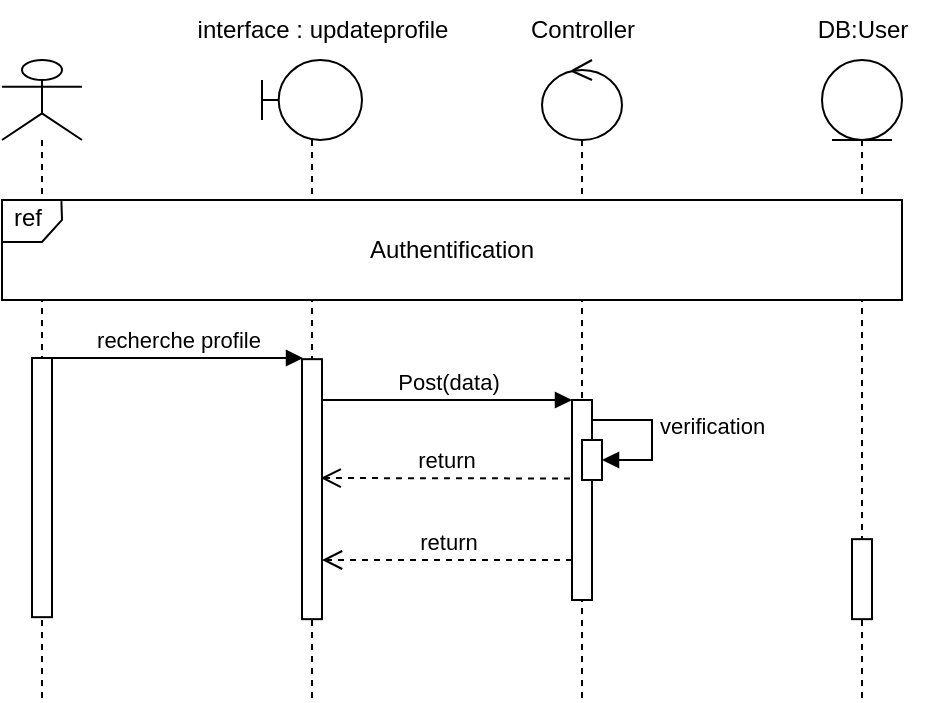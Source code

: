 <mxfile version="21.0.6" type="github">
  <diagram name="Page-1" id="2YBvvXClWsGukQMizWep">
    <mxGraphModel dx="178" dy="92" grid="1" gridSize="10" guides="1" tooltips="1" connect="1" arrows="1" fold="1" page="1" pageScale="1" pageWidth="850" pageHeight="1100" math="0" shadow="0">
      <root>
        <mxCell id="0" />
        <mxCell id="1" parent="0" />
        <mxCell id="p2Yzt20SqLvDjsBAjT_I-1" value="" style="shape=umlLifeline;perimeter=lifelinePerimeter;whiteSpace=wrap;html=1;container=1;dropTarget=0;collapsible=0;recursiveResize=0;outlineConnect=0;portConstraint=eastwest;newEdgeStyle={&quot;edgeStyle&quot;:&quot;elbowEdgeStyle&quot;,&quot;elbow&quot;:&quot;vertical&quot;,&quot;curved&quot;:0,&quot;rounded&quot;:0};participant=umlActor;" vertex="1" parent="1">
          <mxGeometry x="20" y="80" width="40" height="320" as="geometry" />
        </mxCell>
        <mxCell id="p2Yzt20SqLvDjsBAjT_I-2" value="" style="html=1;points=[];perimeter=orthogonalPerimeter;outlineConnect=0;targetShapes=umlLifeline;portConstraint=eastwest;newEdgeStyle={&quot;edgeStyle&quot;:&quot;elbowEdgeStyle&quot;,&quot;elbow&quot;:&quot;vertical&quot;,&quot;curved&quot;:0,&quot;rounded&quot;:0};" vertex="1" parent="p2Yzt20SqLvDjsBAjT_I-1">
          <mxGeometry x="15" y="149" width="10" height="129.58" as="geometry" />
        </mxCell>
        <mxCell id="p2Yzt20SqLvDjsBAjT_I-3" value="" style="shape=umlLifeline;perimeter=lifelinePerimeter;whiteSpace=wrap;html=1;container=1;dropTarget=0;collapsible=0;recursiveResize=0;outlineConnect=0;portConstraint=eastwest;newEdgeStyle={&quot;edgeStyle&quot;:&quot;elbowEdgeStyle&quot;,&quot;elbow&quot;:&quot;vertical&quot;,&quot;curved&quot;:0,&quot;rounded&quot;:0};participant=umlBoundary;" vertex="1" parent="1">
          <mxGeometry x="150" y="80" width="50" height="320" as="geometry" />
        </mxCell>
        <mxCell id="p2Yzt20SqLvDjsBAjT_I-4" value="" style="html=1;points=[];perimeter=orthogonalPerimeter;outlineConnect=0;targetShapes=umlLifeline;portConstraint=eastwest;newEdgeStyle={&quot;edgeStyle&quot;:&quot;elbowEdgeStyle&quot;,&quot;elbow&quot;:&quot;vertical&quot;,&quot;curved&quot;:0,&quot;rounded&quot;:0};" vertex="1" parent="p2Yzt20SqLvDjsBAjT_I-3">
          <mxGeometry x="20" y="149.58" width="10" height="130" as="geometry" />
        </mxCell>
        <mxCell id="p2Yzt20SqLvDjsBAjT_I-7" value="" style="shape=umlLifeline;perimeter=lifelinePerimeter;whiteSpace=wrap;html=1;container=1;dropTarget=0;collapsible=0;recursiveResize=0;outlineConnect=0;portConstraint=eastwest;newEdgeStyle={&quot;edgeStyle&quot;:&quot;elbowEdgeStyle&quot;,&quot;elbow&quot;:&quot;vertical&quot;,&quot;curved&quot;:0,&quot;rounded&quot;:0};participant=umlEntity;" vertex="1" parent="1">
          <mxGeometry x="430" y="80" width="40" height="320" as="geometry" />
        </mxCell>
        <mxCell id="p2Yzt20SqLvDjsBAjT_I-8" value="" style="html=1;points=[];perimeter=orthogonalPerimeter;outlineConnect=0;targetShapes=umlLifeline;portConstraint=eastwest;newEdgeStyle={&quot;edgeStyle&quot;:&quot;elbowEdgeStyle&quot;,&quot;elbow&quot;:&quot;vertical&quot;,&quot;curved&quot;:0,&quot;rounded&quot;:0};" vertex="1" parent="p2Yzt20SqLvDjsBAjT_I-7">
          <mxGeometry x="15" y="239.58" width="10" height="40" as="geometry" />
        </mxCell>
        <mxCell id="p2Yzt20SqLvDjsBAjT_I-9" value="" style="shape=umlLifeline;perimeter=lifelinePerimeter;whiteSpace=wrap;html=1;container=1;dropTarget=0;collapsible=0;recursiveResize=0;outlineConnect=0;portConstraint=eastwest;newEdgeStyle={&quot;edgeStyle&quot;:&quot;elbowEdgeStyle&quot;,&quot;elbow&quot;:&quot;vertical&quot;,&quot;curved&quot;:0,&quot;rounded&quot;:0};participant=umlControl;" vertex="1" parent="1">
          <mxGeometry x="290" y="80" width="40" height="320" as="geometry" />
        </mxCell>
        <mxCell id="p2Yzt20SqLvDjsBAjT_I-10" value="" style="html=1;points=[];perimeter=orthogonalPerimeter;outlineConnect=0;targetShapes=umlLifeline;portConstraint=eastwest;newEdgeStyle={&quot;edgeStyle&quot;:&quot;elbowEdgeStyle&quot;,&quot;elbow&quot;:&quot;vertical&quot;,&quot;curved&quot;:0,&quot;rounded&quot;:0};" vertex="1" parent="p2Yzt20SqLvDjsBAjT_I-9">
          <mxGeometry x="15" y="170" width="10" height="100" as="geometry" />
        </mxCell>
        <mxCell id="p2Yzt20SqLvDjsBAjT_I-25" value="" style="html=1;points=[];perimeter=orthogonalPerimeter;outlineConnect=0;targetShapes=umlLifeline;portConstraint=eastwest;newEdgeStyle={&quot;edgeStyle&quot;:&quot;elbowEdgeStyle&quot;,&quot;elbow&quot;:&quot;vertical&quot;,&quot;curved&quot;:0,&quot;rounded&quot;:0};" vertex="1" parent="p2Yzt20SqLvDjsBAjT_I-9">
          <mxGeometry x="20" y="190" width="10" height="20" as="geometry" />
        </mxCell>
        <mxCell id="p2Yzt20SqLvDjsBAjT_I-26" value="verification" style="html=1;align=left;spacingLeft=2;endArrow=block;rounded=0;edgeStyle=orthogonalEdgeStyle;curved=0;rounded=0;" edge="1" target="p2Yzt20SqLvDjsBAjT_I-25" parent="p2Yzt20SqLvDjsBAjT_I-9">
          <mxGeometry relative="1" as="geometry">
            <mxPoint x="25" y="170" as="sourcePoint" />
            <Array as="points">
              <mxPoint x="25" y="180" />
              <mxPoint x="55" y="180" />
              <mxPoint x="55" y="200" />
            </Array>
          </mxGeometry>
        </mxCell>
        <mxCell id="p2Yzt20SqLvDjsBAjT_I-15" value="&lt;div&gt;interface : updateprofile&lt;/div&gt;" style="text;html=1;align=center;verticalAlign=middle;resizable=0;points=[];autosize=1;strokeColor=none;fillColor=none;" vertex="1" parent="1">
          <mxGeometry x="100.0" y="50" width="160" height="30" as="geometry" />
        </mxCell>
        <mxCell id="p2Yzt20SqLvDjsBAjT_I-16" value="Controller" style="text;html=1;align=center;verticalAlign=middle;resizable=0;points=[];autosize=1;strokeColor=none;fillColor=none;" vertex="1" parent="1">
          <mxGeometry x="270" y="50" width="80" height="30" as="geometry" />
        </mxCell>
        <mxCell id="p2Yzt20SqLvDjsBAjT_I-17" value="DB:User" style="text;html=1;align=center;verticalAlign=middle;resizable=0;points=[];autosize=1;strokeColor=none;fillColor=none;" vertex="1" parent="1">
          <mxGeometry x="415" y="50" width="70" height="30" as="geometry" />
        </mxCell>
        <mxCell id="p2Yzt20SqLvDjsBAjT_I-18" value="recherche profile" style="html=1;verticalAlign=bottom;endArrow=block;edgeStyle=elbowEdgeStyle;elbow=vertical;curved=0;rounded=0;" edge="1" parent="1" source="p2Yzt20SqLvDjsBAjT_I-2">
          <mxGeometry width="80" relative="1" as="geometry">
            <mxPoint x="41" y="229" as="sourcePoint" />
            <mxPoint x="170.5" y="228.58" as="targetPoint" />
            <Array as="points">
              <mxPoint x="116" y="229" />
              <mxPoint x="56" y="228.58" />
            </Array>
          </mxGeometry>
        </mxCell>
        <mxCell id="p2Yzt20SqLvDjsBAjT_I-20" value="Authentification" style="html=1;whiteSpace=wrap;" vertex="1" parent="1">
          <mxGeometry x="20" y="150" width="450" height="50" as="geometry" />
        </mxCell>
        <mxCell id="p2Yzt20SqLvDjsBAjT_I-21" value="" style="endArrow=none;html=1;rounded=0;exitX=0.001;exitY=0.419;exitDx=0;exitDy=0;exitPerimeter=0;entryX=0.066;entryY=0.011;entryDx=0;entryDy=0;entryPerimeter=0;" edge="1" parent="1" source="p2Yzt20SqLvDjsBAjT_I-20" target="p2Yzt20SqLvDjsBAjT_I-20">
          <mxGeometry width="50" height="50" relative="1" as="geometry">
            <mxPoint x="15" y="200" as="sourcePoint" />
            <mxPoint x="65" y="150" as="targetPoint" />
            <Array as="points">
              <mxPoint x="40" y="171" />
              <mxPoint x="50" y="160" />
            </Array>
          </mxGeometry>
        </mxCell>
        <mxCell id="p2Yzt20SqLvDjsBAjT_I-22" value="ref" style="text;html=1;strokeColor=none;fillColor=none;align=center;verticalAlign=middle;whiteSpace=wrap;rounded=0;" vertex="1" parent="1">
          <mxGeometry x="23" y="154" width="20" height="10" as="geometry" />
        </mxCell>
        <mxCell id="p2Yzt20SqLvDjsBAjT_I-24" value="Post(data)" style="html=1;verticalAlign=bottom;endArrow=block;edgeStyle=elbowEdgeStyle;elbow=vertical;curved=0;rounded=0;" edge="1" parent="1" target="p2Yzt20SqLvDjsBAjT_I-10">
          <mxGeometry width="80" relative="1" as="geometry">
            <mxPoint x="180" y="250" as="sourcePoint" />
            <mxPoint x="270" y="250" as="targetPoint" />
          </mxGeometry>
        </mxCell>
        <mxCell id="p2Yzt20SqLvDjsBAjT_I-27" value="return" style="html=1;verticalAlign=bottom;endArrow=open;dashed=1;endSize=8;edgeStyle=elbowEdgeStyle;elbow=vertical;curved=0;rounded=0;" edge="1" parent="1">
          <mxGeometry relative="1" as="geometry">
            <mxPoint x="304" y="289.25" as="sourcePoint" />
            <mxPoint x="179.354" y="289" as="targetPoint" />
            <Array as="points">
              <mxPoint x="294" y="289" />
              <mxPoint x="294" y="289" />
            </Array>
          </mxGeometry>
        </mxCell>
        <mxCell id="p2Yzt20SqLvDjsBAjT_I-28" value="return" style="html=1;verticalAlign=bottom;endArrow=open;dashed=1;endSize=8;edgeStyle=elbowEdgeStyle;elbow=vertical;curved=0;rounded=0;" edge="1" parent="1" source="p2Yzt20SqLvDjsBAjT_I-10" target="p2Yzt20SqLvDjsBAjT_I-4">
          <mxGeometry relative="1" as="geometry">
            <mxPoint x="307.5" y="330.25" as="sourcePoint" />
            <mxPoint x="182.5" y="330" as="targetPoint" />
            <Array as="points">
              <mxPoint x="270" y="330" />
            </Array>
          </mxGeometry>
        </mxCell>
      </root>
    </mxGraphModel>
  </diagram>
</mxfile>
